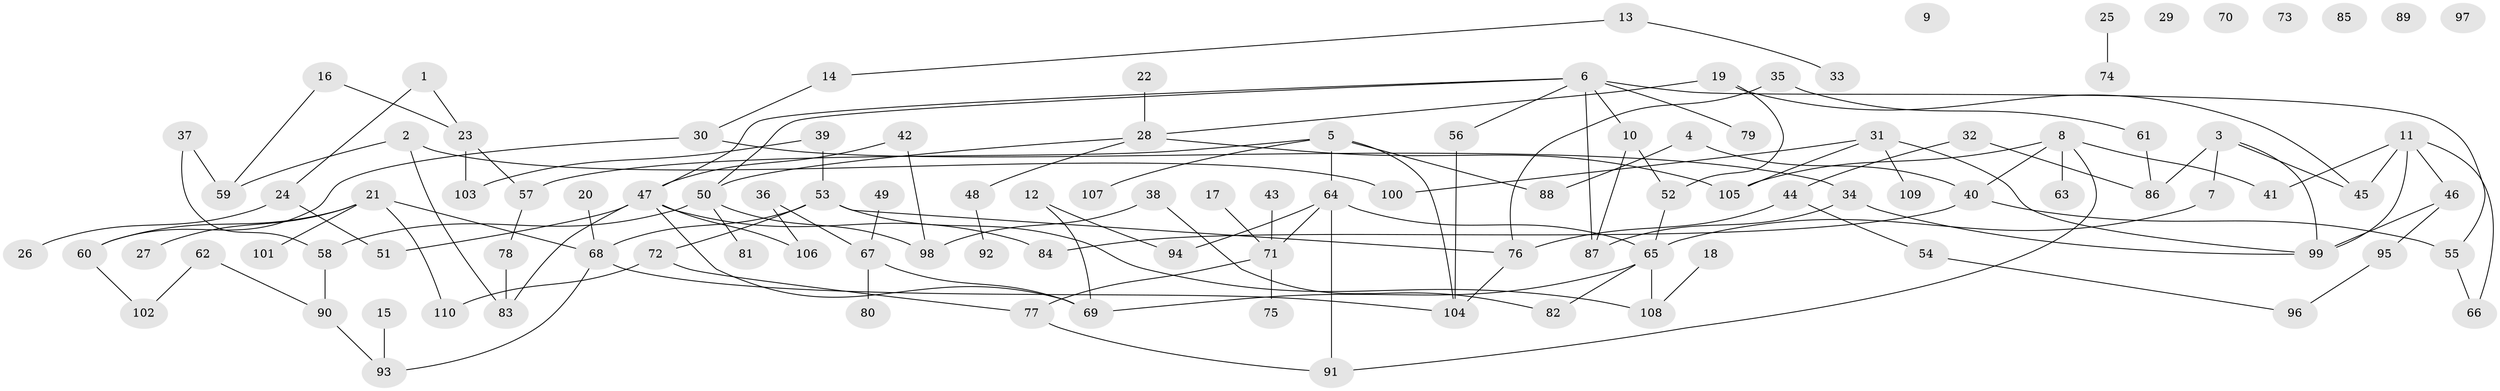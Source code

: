 // coarse degree distribution, {5: 0.09090909090909091, 0: 0.10606060606060606, 2: 0.30303030303030304, 1: 0.21212121212121213, 3: 0.12121212121212122, 4: 0.10606060606060606, 7: 0.015151515151515152, 6: 0.015151515151515152, 10: 0.015151515151515152, 11: 0.015151515151515152}
// Generated by graph-tools (version 1.1) at 2025/44/03/04/25 21:44:09]
// undirected, 110 vertices, 137 edges
graph export_dot {
graph [start="1"]
  node [color=gray90,style=filled];
  1;
  2;
  3;
  4;
  5;
  6;
  7;
  8;
  9;
  10;
  11;
  12;
  13;
  14;
  15;
  16;
  17;
  18;
  19;
  20;
  21;
  22;
  23;
  24;
  25;
  26;
  27;
  28;
  29;
  30;
  31;
  32;
  33;
  34;
  35;
  36;
  37;
  38;
  39;
  40;
  41;
  42;
  43;
  44;
  45;
  46;
  47;
  48;
  49;
  50;
  51;
  52;
  53;
  54;
  55;
  56;
  57;
  58;
  59;
  60;
  61;
  62;
  63;
  64;
  65;
  66;
  67;
  68;
  69;
  70;
  71;
  72;
  73;
  74;
  75;
  76;
  77;
  78;
  79;
  80;
  81;
  82;
  83;
  84;
  85;
  86;
  87;
  88;
  89;
  90;
  91;
  92;
  93;
  94;
  95;
  96;
  97;
  98;
  99;
  100;
  101;
  102;
  103;
  104;
  105;
  106;
  107;
  108;
  109;
  110;
  1 -- 23;
  1 -- 24;
  2 -- 59;
  2 -- 83;
  2 -- 100;
  3 -- 7;
  3 -- 45;
  3 -- 86;
  3 -- 99;
  4 -- 40;
  4 -- 88;
  5 -- 57;
  5 -- 64;
  5 -- 88;
  5 -- 104;
  5 -- 107;
  6 -- 10;
  6 -- 47;
  6 -- 50;
  6 -- 55;
  6 -- 56;
  6 -- 79;
  6 -- 87;
  7 -- 65;
  8 -- 40;
  8 -- 41;
  8 -- 63;
  8 -- 91;
  8 -- 105;
  10 -- 52;
  10 -- 87;
  11 -- 41;
  11 -- 45;
  11 -- 46;
  11 -- 66;
  11 -- 99;
  12 -- 69;
  12 -- 94;
  13 -- 14;
  13 -- 33;
  14 -- 30;
  15 -- 93;
  16 -- 23;
  16 -- 59;
  17 -- 71;
  18 -- 108;
  19 -- 28;
  19 -- 45;
  19 -- 52;
  20 -- 68;
  21 -- 27;
  21 -- 60;
  21 -- 68;
  21 -- 101;
  21 -- 110;
  22 -- 28;
  23 -- 57;
  23 -- 103;
  24 -- 26;
  24 -- 51;
  25 -- 74;
  28 -- 48;
  28 -- 50;
  28 -- 105;
  30 -- 34;
  30 -- 60;
  31 -- 99;
  31 -- 100;
  31 -- 105;
  31 -- 109;
  32 -- 44;
  32 -- 86;
  34 -- 87;
  34 -- 99;
  35 -- 61;
  35 -- 76;
  36 -- 67;
  36 -- 106;
  37 -- 58;
  37 -- 59;
  38 -- 82;
  38 -- 98;
  39 -- 53;
  39 -- 103;
  40 -- 55;
  40 -- 84;
  42 -- 47;
  42 -- 98;
  43 -- 71;
  44 -- 54;
  44 -- 76;
  46 -- 95;
  46 -- 99;
  47 -- 51;
  47 -- 69;
  47 -- 83;
  47 -- 84;
  47 -- 106;
  48 -- 92;
  49 -- 67;
  50 -- 58;
  50 -- 81;
  50 -- 98;
  52 -- 65;
  53 -- 68;
  53 -- 72;
  53 -- 76;
  53 -- 108;
  54 -- 96;
  55 -- 66;
  56 -- 104;
  57 -- 78;
  58 -- 90;
  60 -- 102;
  61 -- 86;
  62 -- 90;
  62 -- 102;
  64 -- 65;
  64 -- 71;
  64 -- 91;
  64 -- 94;
  65 -- 69;
  65 -- 82;
  65 -- 108;
  67 -- 69;
  67 -- 80;
  68 -- 93;
  68 -- 104;
  71 -- 75;
  71 -- 77;
  72 -- 77;
  72 -- 110;
  76 -- 104;
  77 -- 91;
  78 -- 83;
  90 -- 93;
  95 -- 96;
}
